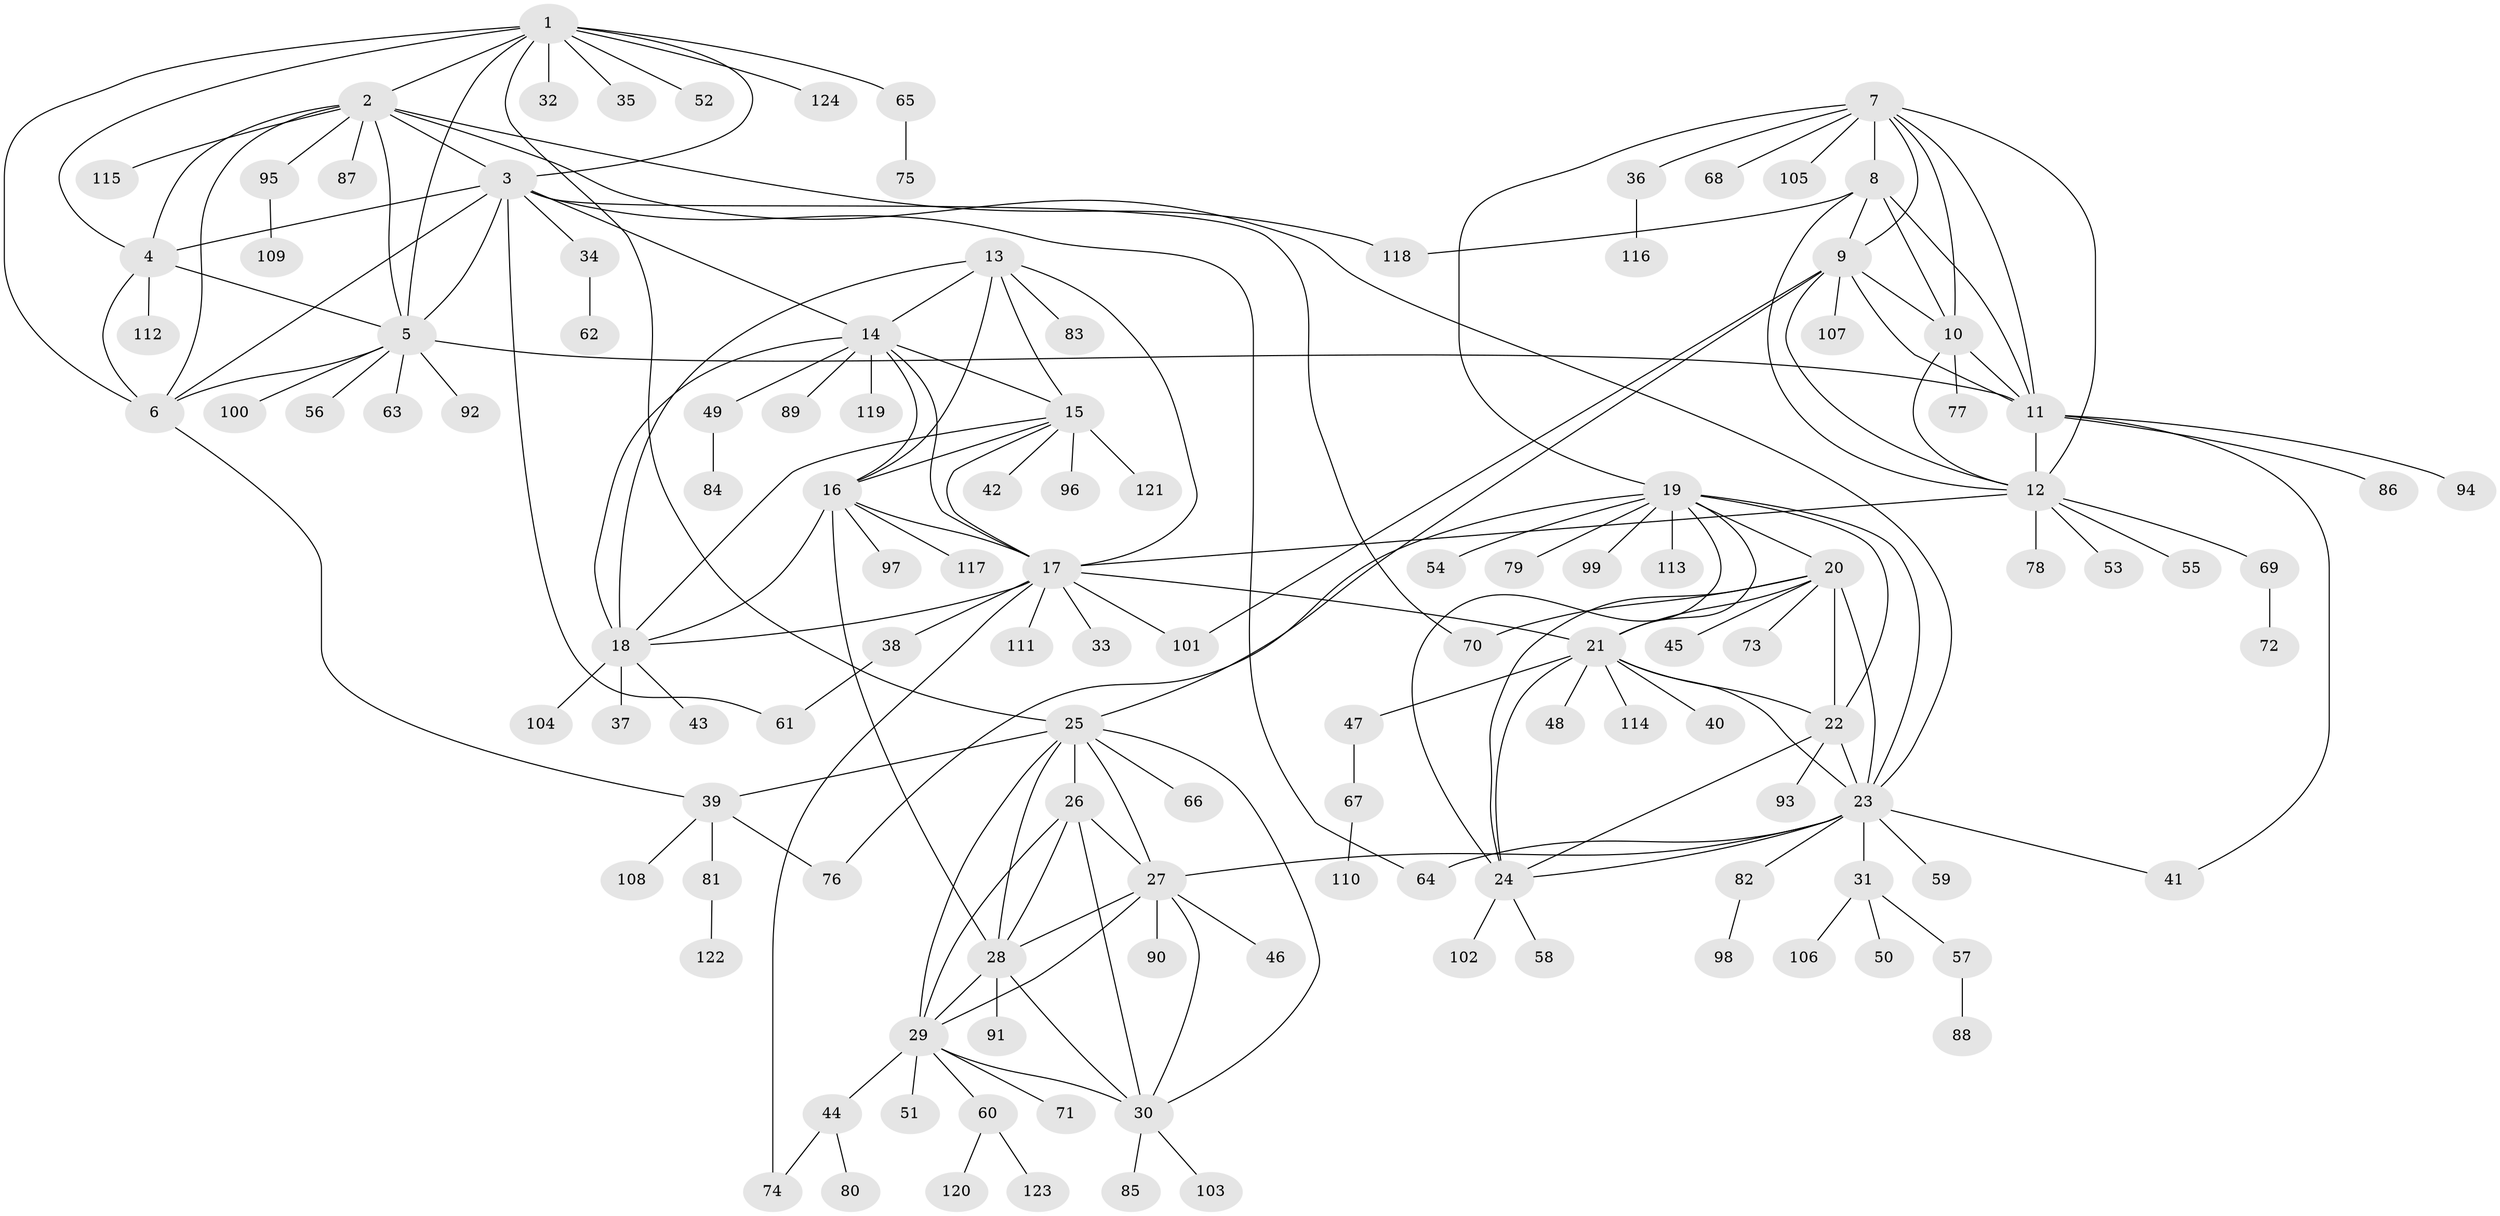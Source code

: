 // coarse degree distribution, {9: 0.021739130434782608, 10: 0.021739130434782608, 4: 0.021739130434782608, 8: 0.03260869565217391, 12: 0.010869565217391304, 5: 0.06521739130434782, 6: 0.043478260869565216, 13: 0.010869565217391304, 11: 0.021739130434782608, 3: 0.03260869565217391, 1: 0.6304347826086957, 2: 0.08695652173913043}
// Generated by graph-tools (version 1.1) at 2025/52/02/27/25 19:52:21]
// undirected, 124 vertices, 188 edges
graph export_dot {
graph [start="1"]
  node [color=gray90,style=filled];
  1;
  2;
  3;
  4;
  5;
  6;
  7;
  8;
  9;
  10;
  11;
  12;
  13;
  14;
  15;
  16;
  17;
  18;
  19;
  20;
  21;
  22;
  23;
  24;
  25;
  26;
  27;
  28;
  29;
  30;
  31;
  32;
  33;
  34;
  35;
  36;
  37;
  38;
  39;
  40;
  41;
  42;
  43;
  44;
  45;
  46;
  47;
  48;
  49;
  50;
  51;
  52;
  53;
  54;
  55;
  56;
  57;
  58;
  59;
  60;
  61;
  62;
  63;
  64;
  65;
  66;
  67;
  68;
  69;
  70;
  71;
  72;
  73;
  74;
  75;
  76;
  77;
  78;
  79;
  80;
  81;
  82;
  83;
  84;
  85;
  86;
  87;
  88;
  89;
  90;
  91;
  92;
  93;
  94;
  95;
  96;
  97;
  98;
  99;
  100;
  101;
  102;
  103;
  104;
  105;
  106;
  107;
  108;
  109;
  110;
  111;
  112;
  113;
  114;
  115;
  116;
  117;
  118;
  119;
  120;
  121;
  122;
  123;
  124;
  1 -- 2;
  1 -- 3;
  1 -- 4;
  1 -- 5;
  1 -- 6;
  1 -- 25;
  1 -- 32;
  1 -- 35;
  1 -- 52;
  1 -- 65;
  1 -- 124;
  2 -- 3;
  2 -- 4;
  2 -- 5;
  2 -- 6;
  2 -- 23;
  2 -- 87;
  2 -- 95;
  2 -- 115;
  2 -- 118;
  3 -- 4;
  3 -- 5;
  3 -- 6;
  3 -- 14;
  3 -- 34;
  3 -- 61;
  3 -- 64;
  3 -- 70;
  4 -- 5;
  4 -- 6;
  4 -- 112;
  5 -- 6;
  5 -- 11;
  5 -- 56;
  5 -- 63;
  5 -- 92;
  5 -- 100;
  6 -- 39;
  7 -- 8;
  7 -- 9;
  7 -- 10;
  7 -- 11;
  7 -- 12;
  7 -- 19;
  7 -- 36;
  7 -- 68;
  7 -- 105;
  8 -- 9;
  8 -- 10;
  8 -- 11;
  8 -- 12;
  8 -- 118;
  9 -- 10;
  9 -- 11;
  9 -- 12;
  9 -- 25;
  9 -- 101;
  9 -- 107;
  10 -- 11;
  10 -- 12;
  10 -- 77;
  11 -- 12;
  11 -- 41;
  11 -- 86;
  11 -- 94;
  12 -- 17;
  12 -- 53;
  12 -- 55;
  12 -- 69;
  12 -- 78;
  13 -- 14;
  13 -- 15;
  13 -- 16;
  13 -- 17;
  13 -- 18;
  13 -- 83;
  14 -- 15;
  14 -- 16;
  14 -- 17;
  14 -- 18;
  14 -- 49;
  14 -- 89;
  14 -- 119;
  15 -- 16;
  15 -- 17;
  15 -- 18;
  15 -- 42;
  15 -- 96;
  15 -- 121;
  16 -- 17;
  16 -- 18;
  16 -- 28;
  16 -- 97;
  16 -- 117;
  17 -- 18;
  17 -- 21;
  17 -- 33;
  17 -- 38;
  17 -- 74;
  17 -- 101;
  17 -- 111;
  18 -- 37;
  18 -- 43;
  18 -- 104;
  19 -- 20;
  19 -- 21;
  19 -- 22;
  19 -- 23;
  19 -- 24;
  19 -- 54;
  19 -- 76;
  19 -- 79;
  19 -- 99;
  19 -- 113;
  20 -- 21;
  20 -- 22;
  20 -- 23;
  20 -- 24;
  20 -- 45;
  20 -- 70;
  20 -- 73;
  21 -- 22;
  21 -- 23;
  21 -- 24;
  21 -- 40;
  21 -- 47;
  21 -- 48;
  21 -- 114;
  22 -- 23;
  22 -- 24;
  22 -- 93;
  23 -- 24;
  23 -- 27;
  23 -- 31;
  23 -- 41;
  23 -- 59;
  23 -- 64;
  23 -- 82;
  24 -- 58;
  24 -- 102;
  25 -- 26;
  25 -- 27;
  25 -- 28;
  25 -- 29;
  25 -- 30;
  25 -- 39;
  25 -- 66;
  26 -- 27;
  26 -- 28;
  26 -- 29;
  26 -- 30;
  27 -- 28;
  27 -- 29;
  27 -- 30;
  27 -- 46;
  27 -- 90;
  28 -- 29;
  28 -- 30;
  28 -- 91;
  29 -- 30;
  29 -- 44;
  29 -- 51;
  29 -- 60;
  29 -- 71;
  30 -- 85;
  30 -- 103;
  31 -- 50;
  31 -- 57;
  31 -- 106;
  34 -- 62;
  36 -- 116;
  38 -- 61;
  39 -- 76;
  39 -- 81;
  39 -- 108;
  44 -- 74;
  44 -- 80;
  47 -- 67;
  49 -- 84;
  57 -- 88;
  60 -- 120;
  60 -- 123;
  65 -- 75;
  67 -- 110;
  69 -- 72;
  81 -- 122;
  82 -- 98;
  95 -- 109;
}
